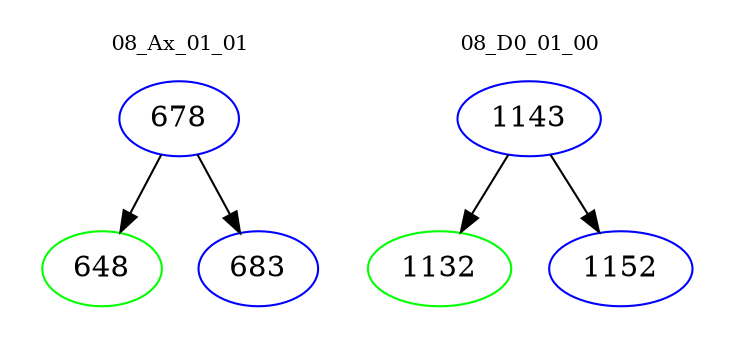digraph{
subgraph cluster_0 {
color = white
label = "08_Ax_01_01";
fontsize=10;
T0_678 [label="678", color="blue"]
T0_678 -> T0_648 [color="black"]
T0_648 [label="648", color="green"]
T0_678 -> T0_683 [color="black"]
T0_683 [label="683", color="blue"]
}
subgraph cluster_1 {
color = white
label = "08_D0_01_00";
fontsize=10;
T1_1143 [label="1143", color="blue"]
T1_1143 -> T1_1132 [color="black"]
T1_1132 [label="1132", color="green"]
T1_1143 -> T1_1152 [color="black"]
T1_1152 [label="1152", color="blue"]
}
}
